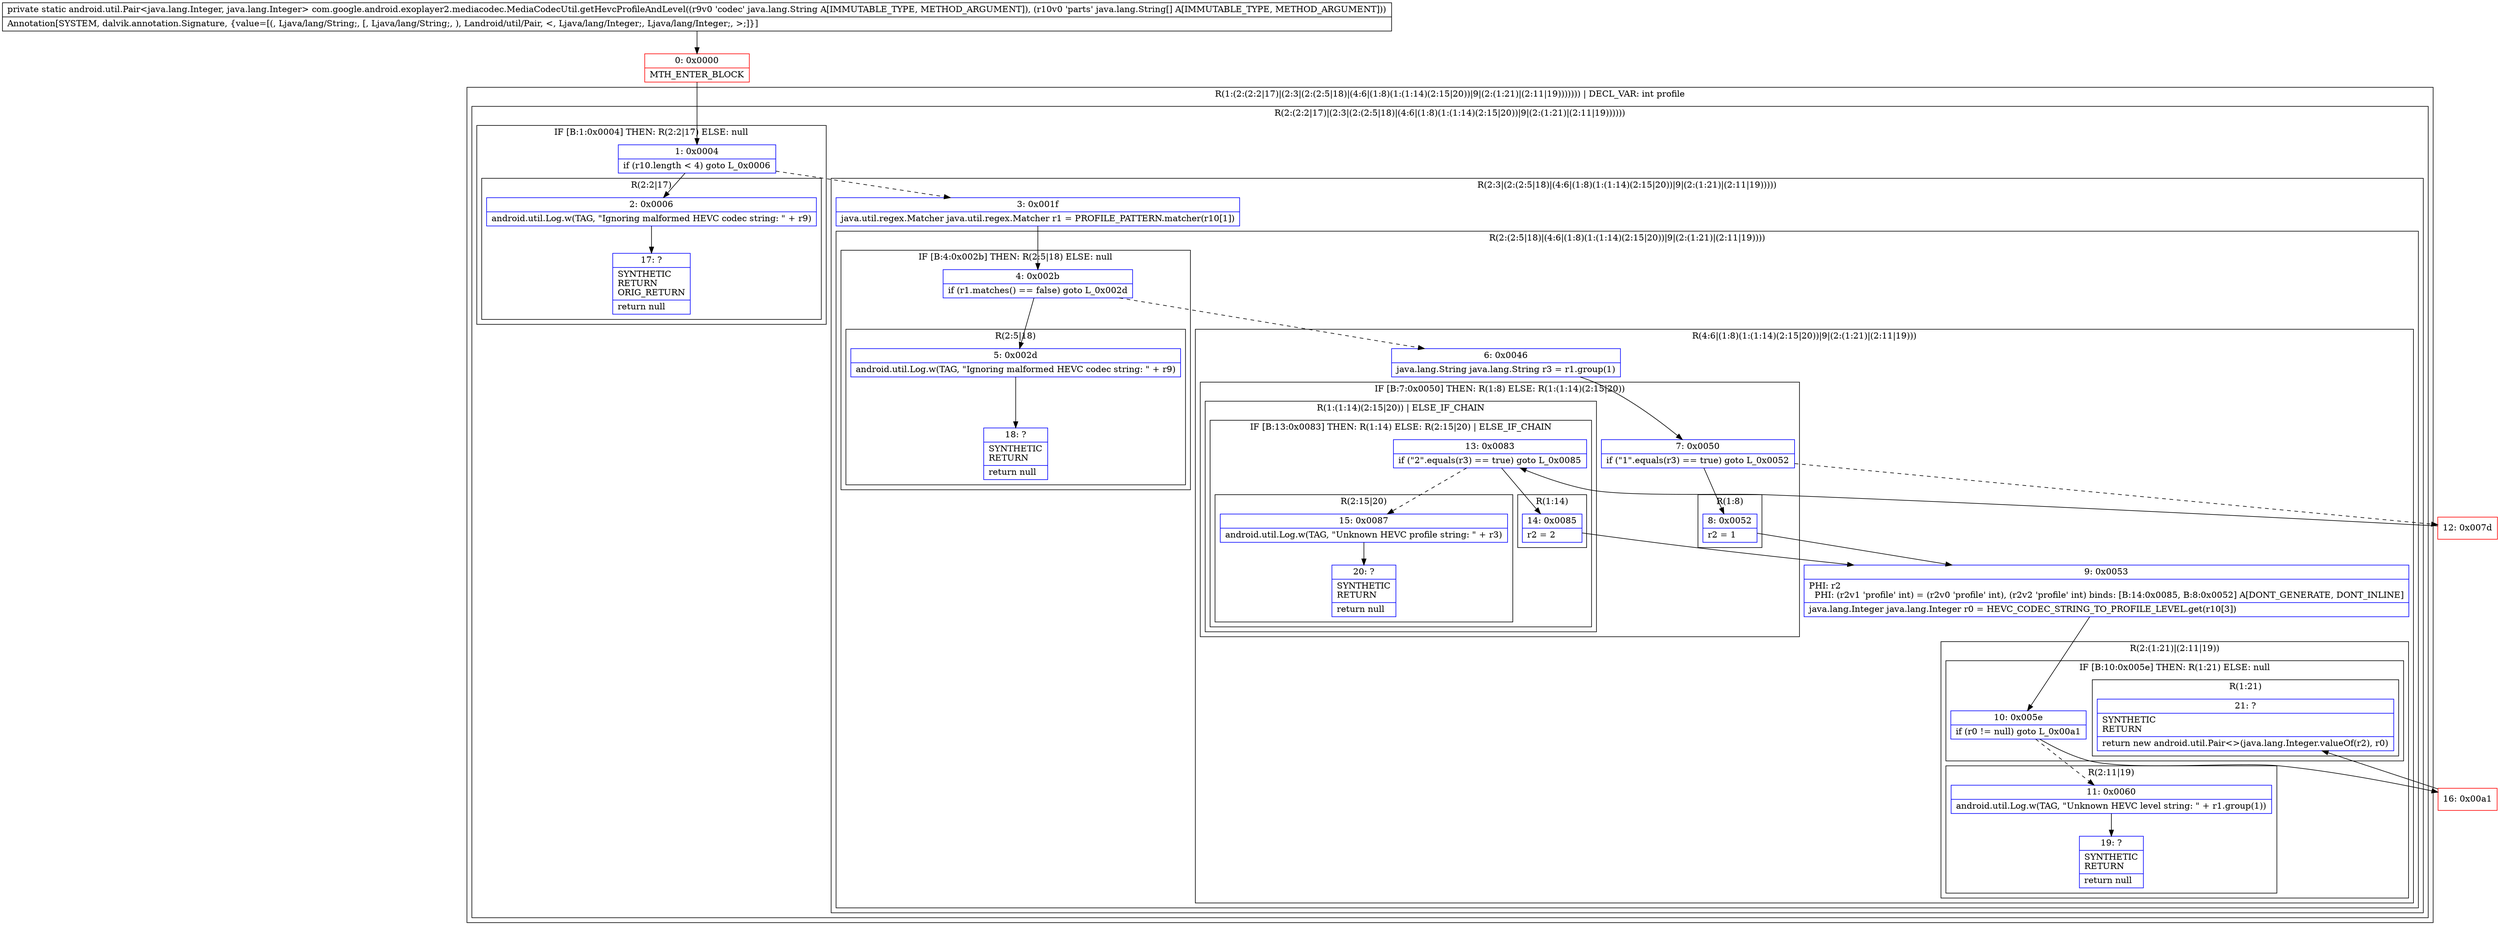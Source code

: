 digraph "CFG forcom.google.android.exoplayer2.mediacodec.MediaCodecUtil.getHevcProfileAndLevel(Ljava\/lang\/String;[Ljava\/lang\/String;)Landroid\/util\/Pair;" {
subgraph cluster_Region_1980113091 {
label = "R(1:(2:(2:2|17)|(2:3|(2:(2:5|18)|(4:6|(1:8)(1:(1:14)(2:15|20))|9|(2:(1:21)|(2:11|19))))))) | DECL_VAR: int profile\l";
node [shape=record,color=blue];
subgraph cluster_Region_1379440848 {
label = "R(2:(2:2|17)|(2:3|(2:(2:5|18)|(4:6|(1:8)(1:(1:14)(2:15|20))|9|(2:(1:21)|(2:11|19))))))";
node [shape=record,color=blue];
subgraph cluster_IfRegion_1807241794 {
label = "IF [B:1:0x0004] THEN: R(2:2|17) ELSE: null";
node [shape=record,color=blue];
Node_1 [shape=record,label="{1\:\ 0x0004|if (r10.length \< 4) goto L_0x0006\l}"];
subgraph cluster_Region_608310515 {
label = "R(2:2|17)";
node [shape=record,color=blue];
Node_2 [shape=record,label="{2\:\ 0x0006|android.util.Log.w(TAG, \"Ignoring malformed HEVC codec string: \" + r9)\l}"];
Node_17 [shape=record,label="{17\:\ ?|SYNTHETIC\lRETURN\lORIG_RETURN\l|return null\l}"];
}
}
subgraph cluster_Region_2004246167 {
label = "R(2:3|(2:(2:5|18)|(4:6|(1:8)(1:(1:14)(2:15|20))|9|(2:(1:21)|(2:11|19)))))";
node [shape=record,color=blue];
Node_3 [shape=record,label="{3\:\ 0x001f|java.util.regex.Matcher java.util.regex.Matcher r1 = PROFILE_PATTERN.matcher(r10[1])\l}"];
subgraph cluster_Region_1669671040 {
label = "R(2:(2:5|18)|(4:6|(1:8)(1:(1:14)(2:15|20))|9|(2:(1:21)|(2:11|19))))";
node [shape=record,color=blue];
subgraph cluster_IfRegion_1105558727 {
label = "IF [B:4:0x002b] THEN: R(2:5|18) ELSE: null";
node [shape=record,color=blue];
Node_4 [shape=record,label="{4\:\ 0x002b|if (r1.matches() == false) goto L_0x002d\l}"];
subgraph cluster_Region_1970131512 {
label = "R(2:5|18)";
node [shape=record,color=blue];
Node_5 [shape=record,label="{5\:\ 0x002d|android.util.Log.w(TAG, \"Ignoring malformed HEVC codec string: \" + r9)\l}"];
Node_18 [shape=record,label="{18\:\ ?|SYNTHETIC\lRETURN\l|return null\l}"];
}
}
subgraph cluster_Region_1033455860 {
label = "R(4:6|(1:8)(1:(1:14)(2:15|20))|9|(2:(1:21)|(2:11|19)))";
node [shape=record,color=blue];
Node_6 [shape=record,label="{6\:\ 0x0046|java.lang.String java.lang.String r3 = r1.group(1)\l}"];
subgraph cluster_IfRegion_1299140110 {
label = "IF [B:7:0x0050] THEN: R(1:8) ELSE: R(1:(1:14)(2:15|20))";
node [shape=record,color=blue];
Node_7 [shape=record,label="{7\:\ 0x0050|if (\"1\".equals(r3) == true) goto L_0x0052\l}"];
subgraph cluster_Region_775754330 {
label = "R(1:8)";
node [shape=record,color=blue];
Node_8 [shape=record,label="{8\:\ 0x0052|r2 = 1\l}"];
}
subgraph cluster_Region_1559143573 {
label = "R(1:(1:14)(2:15|20)) | ELSE_IF_CHAIN\l";
node [shape=record,color=blue];
subgraph cluster_IfRegion_654704672 {
label = "IF [B:13:0x0083] THEN: R(1:14) ELSE: R(2:15|20) | ELSE_IF_CHAIN\l";
node [shape=record,color=blue];
Node_13 [shape=record,label="{13\:\ 0x0083|if (\"2\".equals(r3) == true) goto L_0x0085\l}"];
subgraph cluster_Region_420819016 {
label = "R(1:14)";
node [shape=record,color=blue];
Node_14 [shape=record,label="{14\:\ 0x0085|r2 = 2\l}"];
}
subgraph cluster_Region_1345270492 {
label = "R(2:15|20)";
node [shape=record,color=blue];
Node_15 [shape=record,label="{15\:\ 0x0087|android.util.Log.w(TAG, \"Unknown HEVC profile string: \" + r3)\l}"];
Node_20 [shape=record,label="{20\:\ ?|SYNTHETIC\lRETURN\l|return null\l}"];
}
}
}
}
Node_9 [shape=record,label="{9\:\ 0x0053|PHI: r2 \l  PHI: (r2v1 'profile' int) = (r2v0 'profile' int), (r2v2 'profile' int) binds: [B:14:0x0085, B:8:0x0052] A[DONT_GENERATE, DONT_INLINE]\l|java.lang.Integer java.lang.Integer r0 = HEVC_CODEC_STRING_TO_PROFILE_LEVEL.get(r10[3])\l}"];
subgraph cluster_Region_1749010039 {
label = "R(2:(1:21)|(2:11|19))";
node [shape=record,color=blue];
subgraph cluster_IfRegion_959254717 {
label = "IF [B:10:0x005e] THEN: R(1:21) ELSE: null";
node [shape=record,color=blue];
Node_10 [shape=record,label="{10\:\ 0x005e|if (r0 != null) goto L_0x00a1\l}"];
subgraph cluster_Region_272465046 {
label = "R(1:21)";
node [shape=record,color=blue];
Node_21 [shape=record,label="{21\:\ ?|SYNTHETIC\lRETURN\l|return new android.util.Pair\<\>(java.lang.Integer.valueOf(r2), r0)\l}"];
}
}
subgraph cluster_Region_136854394 {
label = "R(2:11|19)";
node [shape=record,color=blue];
Node_11 [shape=record,label="{11\:\ 0x0060|android.util.Log.w(TAG, \"Unknown HEVC level string: \" + r1.group(1))\l}"];
Node_19 [shape=record,label="{19\:\ ?|SYNTHETIC\lRETURN\l|return null\l}"];
}
}
}
}
}
}
}
Node_0 [shape=record,color=red,label="{0\:\ 0x0000|MTH_ENTER_BLOCK\l}"];
Node_12 [shape=record,color=red,label="{12\:\ 0x007d}"];
Node_16 [shape=record,color=red,label="{16\:\ 0x00a1}"];
MethodNode[shape=record,label="{private static android.util.Pair\<java.lang.Integer, java.lang.Integer\> com.google.android.exoplayer2.mediacodec.MediaCodecUtil.getHevcProfileAndLevel((r9v0 'codec' java.lang.String A[IMMUTABLE_TYPE, METHOD_ARGUMENT]), (r10v0 'parts' java.lang.String[] A[IMMUTABLE_TYPE, METHOD_ARGUMENT]))  | Annotation[SYSTEM, dalvik.annotation.Signature, \{value=[(, Ljava\/lang\/String;, [, Ljava\/lang\/String;, ), Landroid\/util\/Pair, \<, Ljava\/lang\/Integer;, Ljava\/lang\/Integer;, \>;]\}]\l}"];
MethodNode -> Node_0;
Node_1 -> Node_2;
Node_1 -> Node_3[style=dashed];
Node_2 -> Node_17;
Node_3 -> Node_4;
Node_4 -> Node_5;
Node_4 -> Node_6[style=dashed];
Node_5 -> Node_18;
Node_6 -> Node_7;
Node_7 -> Node_8;
Node_7 -> Node_12[style=dashed];
Node_8 -> Node_9;
Node_13 -> Node_14;
Node_13 -> Node_15[style=dashed];
Node_14 -> Node_9;
Node_15 -> Node_20;
Node_9 -> Node_10;
Node_10 -> Node_11[style=dashed];
Node_10 -> Node_16;
Node_11 -> Node_19;
Node_0 -> Node_1;
Node_12 -> Node_13;
Node_16 -> Node_21;
}

